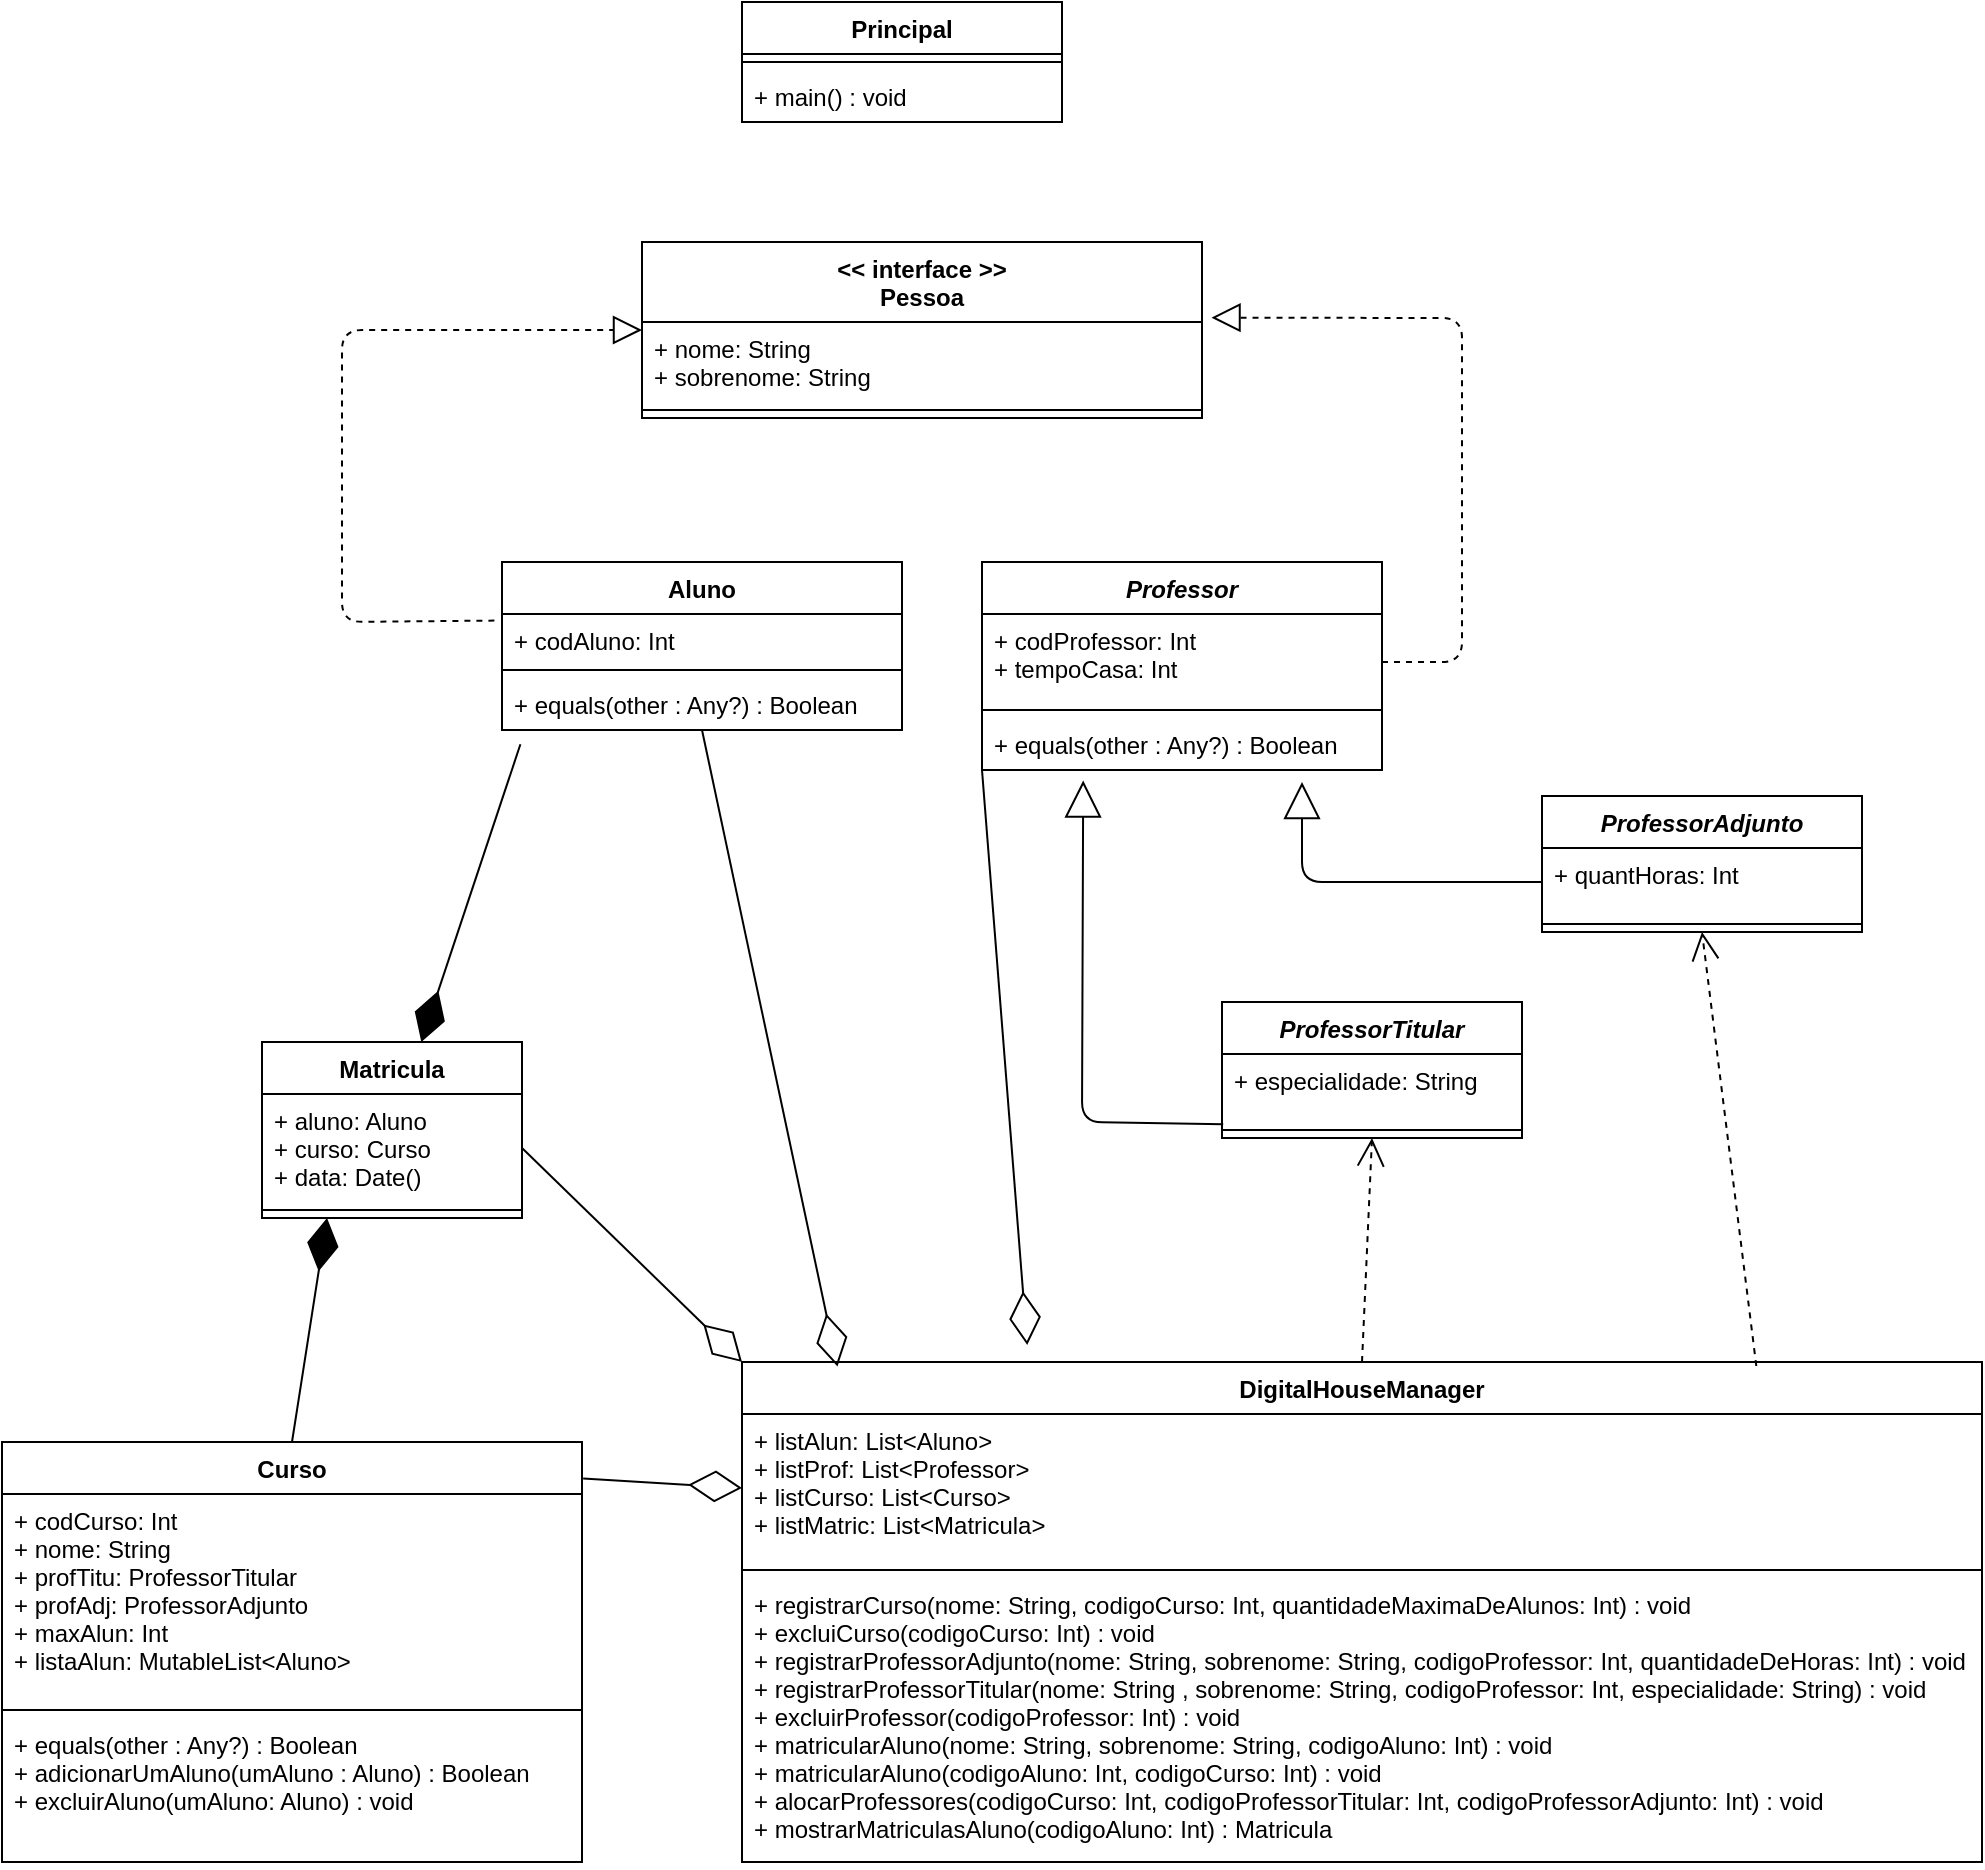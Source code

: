 <?xml version="1.0" encoding="UTF-8"?>
<mxfile version="13.7.5" type="google"><diagram id="TrO-ONN2h8IGn3uoQb14" name="Page-1"><mxGraphModel dx="2516" dy="442" grid="1" gridSize="10" guides="1" tooltips="1" connect="1" arrows="1" fold="1" page="1" pageScale="1" pageWidth="827" pageHeight="1169" math="0" shadow="0"><root><mxCell id="0"/><mxCell id="1" parent="0"/><mxCell id="xcGgXUWZbgT9KdPOlIlW-14" value="&lt;&lt; interface &gt;&gt;&#10;Pessoa" style="swimlane;fontStyle=1;align=center;verticalAlign=top;childLayout=stackLayout;horizontal=1;startSize=40;horizontalStack=0;resizeParent=1;resizeParentMax=0;resizeLast=0;collapsible=1;marginBottom=0;" parent="1" vertex="1"><mxGeometry x="-610" y="240" width="280" height="88" as="geometry"/></mxCell><mxCell id="xcGgXUWZbgT9KdPOlIlW-15" value="+ nome: String&#10;+ sobrenome: String" style="text;strokeColor=none;fillColor=none;align=left;verticalAlign=top;spacingLeft=4;spacingRight=4;overflow=hidden;rotatable=0;points=[[0,0.5],[1,0.5]];portConstraint=eastwest;" parent="xcGgXUWZbgT9KdPOlIlW-14" vertex="1"><mxGeometry y="40" width="280" height="40" as="geometry"/></mxCell><mxCell id="xcGgXUWZbgT9KdPOlIlW-16" value="" style="line;strokeWidth=1;fillColor=none;align=left;verticalAlign=middle;spacingTop=-1;spacingLeft=3;spacingRight=3;rotatable=0;labelPosition=right;points=[];portConstraint=eastwest;" parent="xcGgXUWZbgT9KdPOlIlW-14" vertex="1"><mxGeometry y="80" width="280" height="8" as="geometry"/></mxCell><mxCell id="KWw5PhTLBtFxSv6nTma5-6" value="" style="endArrow=block;dashed=1;endFill=0;endSize=12;html=1;exitX=-0.019;exitY=0.137;exitDx=0;exitDy=0;exitPerimeter=0;entryX=0;entryY=0.5;entryDx=0;entryDy=0;" parent="1" source="coKJ4FbDAw2btyWbEVKV-6" target="xcGgXUWZbgT9KdPOlIlW-14" edge="1"><mxGeometry width="160" relative="1" as="geometry"><mxPoint x="-620" y="460" as="sourcePoint"/><mxPoint x="-720" y="320" as="targetPoint"/><Array as="points"><mxPoint x="-760" y="430"/><mxPoint x="-760" y="284"/></Array></mxGeometry></mxCell><mxCell id="coKJ4FbDAw2btyWbEVKV-5" value="Aluno" style="swimlane;fontStyle=1;align=center;verticalAlign=top;childLayout=stackLayout;horizontal=1;startSize=26;horizontalStack=0;resizeParent=1;resizeParentMax=0;resizeLast=0;collapsible=1;marginBottom=0;" parent="1" vertex="1"><mxGeometry x="-680" y="400" width="200" height="84" as="geometry"/></mxCell><mxCell id="coKJ4FbDAw2btyWbEVKV-6" value="+ codAluno: Int&#10;" style="text;strokeColor=none;fillColor=none;align=left;verticalAlign=top;spacingLeft=4;spacingRight=4;overflow=hidden;rotatable=0;points=[[0,0.5],[1,0.5]];portConstraint=eastwest;" parent="coKJ4FbDAw2btyWbEVKV-5" vertex="1"><mxGeometry y="26" width="200" height="24" as="geometry"/></mxCell><mxCell id="coKJ4FbDAw2btyWbEVKV-7" value="" style="line;strokeWidth=1;fillColor=none;align=left;verticalAlign=middle;spacingTop=-1;spacingLeft=3;spacingRight=3;rotatable=0;labelPosition=right;points=[];portConstraint=eastwest;" parent="coKJ4FbDAw2btyWbEVKV-5" vertex="1"><mxGeometry y="50" width="200" height="8" as="geometry"/></mxCell><mxCell id="coKJ4FbDAw2btyWbEVKV-8" value="+ equals(other : Any?) : Boolean" style="text;strokeColor=none;fillColor=none;align=left;verticalAlign=top;spacingLeft=4;spacingRight=4;overflow=hidden;rotatable=0;points=[[0,0.5],[1,0.5]];portConstraint=eastwest;" parent="coKJ4FbDAw2btyWbEVKV-5" vertex="1"><mxGeometry y="58" width="200" height="26" as="geometry"/></mxCell><mxCell id="xcGgXUWZbgT9KdPOlIlW-10" value="Professor" style="swimlane;fontStyle=3;align=center;verticalAlign=top;childLayout=stackLayout;horizontal=1;startSize=26;horizontalStack=0;resizeParent=1;resizeParentMax=0;resizeLast=0;collapsible=1;marginBottom=0;" parent="1" vertex="1"><mxGeometry x="-440" y="400" width="200" height="104" as="geometry"/></mxCell><mxCell id="xcGgXUWZbgT9KdPOlIlW-11" value="+ codProfessor: Int&#10;+ tempoCasa: Int" style="text;strokeColor=none;fillColor=none;align=left;verticalAlign=top;spacingLeft=4;spacingRight=4;overflow=hidden;rotatable=0;points=[[0,0.5],[1,0.5]];portConstraint=eastwest;" parent="xcGgXUWZbgT9KdPOlIlW-10" vertex="1"><mxGeometry y="26" width="200" height="44" as="geometry"/></mxCell><mxCell id="xcGgXUWZbgT9KdPOlIlW-12" value="" style="line;strokeWidth=1;fillColor=none;align=left;verticalAlign=middle;spacingTop=-1;spacingLeft=3;spacingRight=3;rotatable=0;labelPosition=right;points=[];portConstraint=eastwest;" parent="xcGgXUWZbgT9KdPOlIlW-10" vertex="1"><mxGeometry y="70" width="200" height="8" as="geometry"/></mxCell><mxCell id="xcGgXUWZbgT9KdPOlIlW-13" value="+ equals(other : Any?) : Boolean" style="text;strokeColor=none;fillColor=none;align=left;verticalAlign=top;spacingLeft=4;spacingRight=4;overflow=hidden;rotatable=0;points=[[0,0.5],[1,0.5]];portConstraint=eastwest;" parent="xcGgXUWZbgT9KdPOlIlW-10" vertex="1"><mxGeometry y="78" width="200" height="26" as="geometry"/></mxCell><mxCell id="KWw5PhTLBtFxSv6nTma5-7" value="" style="endArrow=block;dashed=1;endFill=0;endSize=12;html=1;entryX=1.017;entryY=-0.054;entryDx=0;entryDy=0;entryPerimeter=0;" parent="1" target="xcGgXUWZbgT9KdPOlIlW-15" edge="1"><mxGeometry width="160" relative="1" as="geometry"><mxPoint x="-240" y="450" as="sourcePoint"/><mxPoint x="-80" y="450" as="targetPoint"/><Array as="points"><mxPoint x="-200" y="450"/><mxPoint x="-200" y="278"/></Array></mxGeometry></mxCell><mxCell id="KWw5PhTLBtFxSv6nTma5-8" value="" style="endArrow=block;endSize=16;endFill=0;html=1;exitX=0;exitY=0.5;exitDx=0;exitDy=0;" parent="1" source="xcGgXUWZbgT9KdPOlIlW-33" edge="1"><mxGeometry x="1" y="-270" width="160" relative="1" as="geometry"><mxPoint x="-360" y="653" as="sourcePoint"/><mxPoint x="-280" y="510" as="targetPoint"/><Array as="points"><mxPoint x="-280" y="560"/></Array><mxPoint x="-60" y="-170" as="offset"/></mxGeometry></mxCell><mxCell id="xcGgXUWZbgT9KdPOlIlW-32" value="ProfessorAdjunto" style="swimlane;fontStyle=3;align=center;verticalAlign=top;childLayout=stackLayout;horizontal=1;startSize=26;horizontalStack=0;resizeParent=1;resizeParentMax=0;resizeLast=0;collapsible=1;marginBottom=0;" parent="1" vertex="1"><mxGeometry x="-160" y="517" width="160" height="68" as="geometry"/></mxCell><mxCell id="xcGgXUWZbgT9KdPOlIlW-33" value="+ quantHoras: Int&#10;" style="text;strokeColor=none;fillColor=none;align=left;verticalAlign=top;spacingLeft=4;spacingRight=4;overflow=hidden;rotatable=0;points=[[0,0.5],[1,0.5]];portConstraint=eastwest;" parent="xcGgXUWZbgT9KdPOlIlW-32" vertex="1"><mxGeometry y="26" width="160" height="34" as="geometry"/></mxCell><mxCell id="xcGgXUWZbgT9KdPOlIlW-34" value="" style="line;strokeWidth=1;fillColor=none;align=left;verticalAlign=middle;spacingTop=-1;spacingLeft=3;spacingRight=3;rotatable=0;labelPosition=right;points=[];portConstraint=eastwest;" parent="xcGgXUWZbgT9KdPOlIlW-32" vertex="1"><mxGeometry y="60" width="160" height="8" as="geometry"/></mxCell><mxCell id="KWw5PhTLBtFxSv6nTma5-9" value="" style="endArrow=block;endSize=16;endFill=0;html=1;entryX=0.253;entryY=1.203;entryDx=0;entryDy=0;entryPerimeter=0;exitX=0.004;exitY=1.034;exitDx=0;exitDy=0;exitPerimeter=0;" parent="1" source="xcGgXUWZbgT9KdPOlIlW-23" target="xcGgXUWZbgT9KdPOlIlW-13" edge="1"><mxGeometry x="1" y="-270" width="160" relative="1" as="geometry"><mxPoint x="-160" y="680" as="sourcePoint"/><mxPoint x="-280" y="620" as="targetPoint"/><Array as="points"><mxPoint x="-390" y="680"/></Array><mxPoint x="-60" y="-170" as="offset"/></mxGeometry></mxCell><mxCell id="HV69lzOqjFXsxYBOAce9-1" value="Principal" style="swimlane;fontStyle=1;align=center;verticalAlign=top;childLayout=stackLayout;horizontal=1;startSize=26;horizontalStack=0;resizeParent=1;resizeParentMax=0;resizeLast=0;collapsible=1;marginBottom=0;" parent="1" vertex="1"><mxGeometry x="-560" y="120" width="160" height="60" as="geometry"/></mxCell><mxCell id="HV69lzOqjFXsxYBOAce9-3" value="" style="line;strokeWidth=1;fillColor=none;align=left;verticalAlign=middle;spacingTop=-1;spacingLeft=3;spacingRight=3;rotatable=0;labelPosition=right;points=[];portConstraint=eastwest;" parent="HV69lzOqjFXsxYBOAce9-1" vertex="1"><mxGeometry y="26" width="160" height="8" as="geometry"/></mxCell><mxCell id="HV69lzOqjFXsxYBOAce9-4" value="+ main() : void" style="text;strokeColor=none;fillColor=none;align=left;verticalAlign=top;spacingLeft=4;spacingRight=4;overflow=hidden;rotatable=0;points=[[0,0.5],[1,0.5]];portConstraint=eastwest;" parent="HV69lzOqjFXsxYBOAce9-1" vertex="1"><mxGeometry y="34" width="160" height="26" as="geometry"/></mxCell><mxCell id="xcGgXUWZbgT9KdPOlIlW-22" value="ProfessorTitular" style="swimlane;fontStyle=3;align=center;verticalAlign=top;childLayout=stackLayout;horizontal=1;startSize=26;horizontalStack=0;resizeParent=1;resizeParentMax=0;resizeLast=0;collapsible=1;marginBottom=0;" parent="1" vertex="1"><mxGeometry x="-320" y="620" width="150" height="68" as="geometry"/></mxCell><mxCell id="xcGgXUWZbgT9KdPOlIlW-23" value="+ especialidade: String" style="text;strokeColor=none;fillColor=none;align=left;verticalAlign=top;spacingLeft=4;spacingRight=4;overflow=hidden;rotatable=0;points=[[0,0.5],[1,0.5]];portConstraint=eastwest;" parent="xcGgXUWZbgT9KdPOlIlW-22" vertex="1"><mxGeometry y="26" width="150" height="34" as="geometry"/></mxCell><mxCell id="xcGgXUWZbgT9KdPOlIlW-24" value="" style="line;strokeWidth=1;fillColor=none;align=left;verticalAlign=middle;spacingTop=-1;spacingLeft=3;spacingRight=3;rotatable=0;labelPosition=right;points=[];portConstraint=eastwest;" parent="xcGgXUWZbgT9KdPOlIlW-22" vertex="1"><mxGeometry y="60" width="150" height="8" as="geometry"/></mxCell><mxCell id="lv8_Wfmt2HXlQ69VLynF-1" value="Matricula&#10;" style="swimlane;fontStyle=1;align=center;verticalAlign=top;childLayout=stackLayout;horizontal=1;startSize=26;horizontalStack=0;resizeParent=1;resizeParentMax=0;resizeLast=0;collapsible=1;marginBottom=0;" parent="1" vertex="1"><mxGeometry x="-800" y="640" width="130" height="88" as="geometry"/></mxCell><mxCell id="lv8_Wfmt2HXlQ69VLynF-2" value="+ aluno: Aluno&#10;+ curso: Curso&#10;+ data: Date()" style="text;strokeColor=none;fillColor=none;align=left;verticalAlign=top;spacingLeft=4;spacingRight=4;overflow=hidden;rotatable=0;points=[[0,0.5],[1,0.5]];portConstraint=eastwest;" parent="lv8_Wfmt2HXlQ69VLynF-1" vertex="1"><mxGeometry y="26" width="130" height="54" as="geometry"/></mxCell><mxCell id="lv8_Wfmt2HXlQ69VLynF-3" value="" style="line;strokeWidth=1;fillColor=none;align=left;verticalAlign=middle;spacingTop=-1;spacingLeft=3;spacingRight=3;rotatable=0;labelPosition=right;points=[];portConstraint=eastwest;" parent="lv8_Wfmt2HXlQ69VLynF-1" vertex="1"><mxGeometry y="80" width="130" height="8" as="geometry"/></mxCell><mxCell id="KWw5PhTLBtFxSv6nTma5-11" value="" style="endArrow=diamondThin;endFill=1;endSize=24;html=1;exitX=0.046;exitY=1.275;exitDx=0;exitDy=0;exitPerimeter=0;" parent="1" source="coKJ4FbDAw2btyWbEVKV-8" target="lv8_Wfmt2HXlQ69VLynF-1" edge="1"><mxGeometry width="160" relative="1" as="geometry"><mxPoint x="-740" y="550" as="sourcePoint"/><mxPoint x="-580" y="550" as="targetPoint"/></mxGeometry></mxCell><mxCell id="KWw5PhTLBtFxSv6nTma5-12" value="" style="endArrow=diamondThin;endFill=1;endSize=24;html=1;entryX=0.25;entryY=1;entryDx=0;entryDy=0;exitX=0.5;exitY=0;exitDx=0;exitDy=0;" parent="1" source="xcGgXUWZbgT9KdPOlIlW-6" target="lv8_Wfmt2HXlQ69VLynF-1" edge="1"><mxGeometry width="160" relative="1" as="geometry"><mxPoint x="-810" y="780" as="sourcePoint"/><mxPoint x="-650" y="780" as="targetPoint"/></mxGeometry></mxCell><mxCell id="xcGgXUWZbgT9KdPOlIlW-6" value="Curso" style="swimlane;fontStyle=1;align=center;verticalAlign=top;childLayout=stackLayout;horizontal=1;startSize=26;horizontalStack=0;resizeParent=1;resizeParentMax=0;resizeLast=0;collapsible=1;marginBottom=0;" parent="1" vertex="1"><mxGeometry x="-930" y="840" width="290" height="210" as="geometry"/></mxCell><mxCell id="xcGgXUWZbgT9KdPOlIlW-7" value="+ codCurso: Int&#10;+ nome: String&#10;+ profTitu: ProfessorTitular&#10;+ profAdj: ProfessorAdjunto&#10;+ maxAlun: Int&#10;+ listaAlun: MutableList&lt;Aluno&gt;" style="text;strokeColor=none;fillColor=none;align=left;verticalAlign=top;spacingLeft=4;spacingRight=4;overflow=hidden;rotatable=0;points=[[0,0.5],[1,0.5]];portConstraint=eastwest;" parent="xcGgXUWZbgT9KdPOlIlW-6" vertex="1"><mxGeometry y="26" width="290" height="104" as="geometry"/></mxCell><mxCell id="xcGgXUWZbgT9KdPOlIlW-8" value="" style="line;strokeWidth=1;fillColor=none;align=left;verticalAlign=middle;spacingTop=-1;spacingLeft=3;spacingRight=3;rotatable=0;labelPosition=right;points=[];portConstraint=eastwest;" parent="xcGgXUWZbgT9KdPOlIlW-6" vertex="1"><mxGeometry y="130" width="290" height="8" as="geometry"/></mxCell><mxCell id="xcGgXUWZbgT9KdPOlIlW-9" value="+ equals(other : Any?) : Boolean&#10;+ adicionarUmAluno(umAluno : Aluno) : Boolean&#10;+ excluirAluno(umAluno: Aluno) : void" style="text;strokeColor=none;fillColor=none;align=left;verticalAlign=top;spacingLeft=4;spacingRight=4;overflow=hidden;rotatable=0;points=[[0,0.5],[1,0.5]];portConstraint=eastwest;" parent="xcGgXUWZbgT9KdPOlIlW-6" vertex="1"><mxGeometry y="138" width="290" height="72" as="geometry"/></mxCell><mxCell id="lv8_Wfmt2HXlQ69VLynF-5" value="DigitalHouseManager" style="swimlane;fontStyle=1;align=center;verticalAlign=top;childLayout=stackLayout;horizontal=1;startSize=26;horizontalStack=0;resizeParent=1;resizeParentMax=0;resizeLast=0;collapsible=1;marginBottom=0;" parent="1" vertex="1"><mxGeometry x="-560" y="800" width="620" height="250" as="geometry"/></mxCell><mxCell id="lv8_Wfmt2HXlQ69VLynF-6" value="+ listAlun: List&lt;Aluno&gt;&#10;+ listProf: List&lt;Professor&gt;&#10;+ listCurso: List&lt;Curso&gt;&#10;+ listMatric: List&lt;Matricula&gt;" style="text;strokeColor=none;fillColor=none;align=left;verticalAlign=top;spacingLeft=4;spacingRight=4;overflow=hidden;rotatable=0;points=[[0,0.5],[1,0.5]];portConstraint=eastwest;" parent="lv8_Wfmt2HXlQ69VLynF-5" vertex="1"><mxGeometry y="26" width="620" height="74" as="geometry"/></mxCell><mxCell id="lv8_Wfmt2HXlQ69VLynF-7" value="" style="line;strokeWidth=1;fillColor=none;align=left;verticalAlign=middle;spacingTop=-1;spacingLeft=3;spacingRight=3;rotatable=0;labelPosition=right;points=[];portConstraint=eastwest;" parent="lv8_Wfmt2HXlQ69VLynF-5" vertex="1"><mxGeometry y="100" width="620" height="8" as="geometry"/></mxCell><mxCell id="lv8_Wfmt2HXlQ69VLynF-8" value="+ registrarCurso(nome: String, codigoCurso: Int, quantidadeMaximaDeAlunos: Int) : void&#10;+ excluiCurso(codigoCurso: Int) : void&#10;+ registrarProfessorAdjunto(nome: String, sobrenome: String, codigoProfessor: Int, quantidadeDeHoras: Int) : void&#10;+ registrarProfessorTitular(nome: String , sobrenome: String, codigoProfessor: Int, especialidade: String) : void&#10;+ excluirProfessor(codigoProfessor: Int) : void&#10;+ matricularAluno(nome: String, sobrenome: String, codigoAluno: Int) : void&#10;+ matricularAluno(codigoAluno: Int, codigoCurso: Int) : void&#10;+ alocarProfessores(codigoCurso: Int, codigoProfessorTitular: Int, codigoProfessorAdjunto: Int) : void&#10;+ mostrarMatriculasAluno(codigoAluno: Int) : Matricula" style="text;strokeColor=none;fillColor=none;align=left;verticalAlign=top;spacingLeft=4;spacingRight=4;overflow=hidden;rotatable=0;points=[[0,0.5],[1,0.5]];portConstraint=eastwest;" parent="lv8_Wfmt2HXlQ69VLynF-5" vertex="1"><mxGeometry y="108" width="620" height="142" as="geometry"/></mxCell><mxCell id="KWw5PhTLBtFxSv6nTma5-13" value="" style="endArrow=diamondThin;endFill=0;endSize=24;html=1;exitX=0;exitY=1;exitDx=0;exitDy=0;entryX=0.23;entryY=-0.034;entryDx=0;entryDy=0;entryPerimeter=0;" parent="1" source="xcGgXUWZbgT9KdPOlIlW-10" target="lv8_Wfmt2HXlQ69VLynF-5" edge="1"><mxGeometry width="160" relative="1" as="geometry"><mxPoint x="-620" y="610" as="sourcePoint"/><mxPoint x="-460" y="610" as="targetPoint"/></mxGeometry></mxCell><mxCell id="KWw5PhTLBtFxSv6nTma5-14" value="" style="endArrow=diamondThin;endFill=0;endSize=24;html=1;exitX=0.5;exitY=1;exitDx=0;exitDy=0;entryX=0.077;entryY=0.009;entryDx=0;entryDy=0;entryPerimeter=0;" parent="1" source="coKJ4FbDAw2btyWbEVKV-5" target="lv8_Wfmt2HXlQ69VLynF-5" edge="1"><mxGeometry width="160" relative="1" as="geometry"><mxPoint x="-620" y="570" as="sourcePoint"/><mxPoint x="-460" y="570" as="targetPoint"/></mxGeometry></mxCell><mxCell id="KWw5PhTLBtFxSv6nTma5-15" value="" style="endArrow=diamondThin;endFill=0;endSize=24;html=1;exitX=1;exitY=0.5;exitDx=0;exitDy=0;entryX=0;entryY=0;entryDx=0;entryDy=0;" parent="1" source="lv8_Wfmt2HXlQ69VLynF-2" target="lv8_Wfmt2HXlQ69VLynF-5" edge="1"><mxGeometry width="160" relative="1" as="geometry"><mxPoint x="-720" y="780" as="sourcePoint"/><mxPoint x="-560" y="780" as="targetPoint"/></mxGeometry></mxCell><mxCell id="KWw5PhTLBtFxSv6nTma5-16" value="" style="endArrow=diamondThin;endFill=0;endSize=24;html=1;entryX=0;entryY=0.5;entryDx=0;entryDy=0;exitX=1.002;exitY=0.087;exitDx=0;exitDy=0;exitPerimeter=0;" parent="1" source="xcGgXUWZbgT9KdPOlIlW-6" target="lv8_Wfmt2HXlQ69VLynF-6" edge="1"><mxGeometry width="160" relative="1" as="geometry"><mxPoint x="-640" y="920" as="sourcePoint"/><mxPoint x="-480" y="920" as="targetPoint"/></mxGeometry></mxCell><mxCell id="KWw5PhTLBtFxSv6nTma5-17" value="" style="endArrow=open;endSize=12;dashed=1;html=1;exitX=0.5;exitY=0;exitDx=0;exitDy=0;entryX=0.5;entryY=1;entryDx=0;entryDy=0;" parent="1" source="lv8_Wfmt2HXlQ69VLynF-5" target="xcGgXUWZbgT9KdPOlIlW-22" edge="1"><mxGeometry x="0.739" y="-166" width="160" relative="1" as="geometry"><mxPoint x="-240" y="770" as="sourcePoint"/><mxPoint x="-80" y="770" as="targetPoint"/><mxPoint y="-1" as="offset"/></mxGeometry></mxCell><mxCell id="KWw5PhTLBtFxSv6nTma5-18" value="" style="endArrow=open;endSize=12;dashed=1;html=1;exitX=0.818;exitY=0.008;exitDx=0;exitDy=0;entryX=0.5;entryY=1;entryDx=0;entryDy=0;exitPerimeter=0;" parent="1" source="lv8_Wfmt2HXlQ69VLynF-5" target="xcGgXUWZbgT9KdPOlIlW-32" edge="1"><mxGeometry x="0.739" y="-166" width="160" relative="1" as="geometry"><mxPoint x="-240" y="810" as="sourcePoint"/><mxPoint x="-235" y="698" as="targetPoint"/><mxPoint y="-1" as="offset"/></mxGeometry></mxCell></root></mxGraphModel></diagram></mxfile>